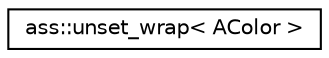 digraph "Graphical Class Hierarchy"
{
 // LATEX_PDF_SIZE
  edge [fontname="Helvetica",fontsize="10",labelfontname="Helvetica",labelfontsize="10"];
  node [fontname="Helvetica",fontsize="10",shape=record];
  rankdir="LR";
  Node0 [label="ass::unset_wrap\< AColor \>",height=0.2,width=0.4,color="black", fillcolor="white", style="filled",URL="$structass_1_1unset__wrap.html",tooltip=" "];
}
